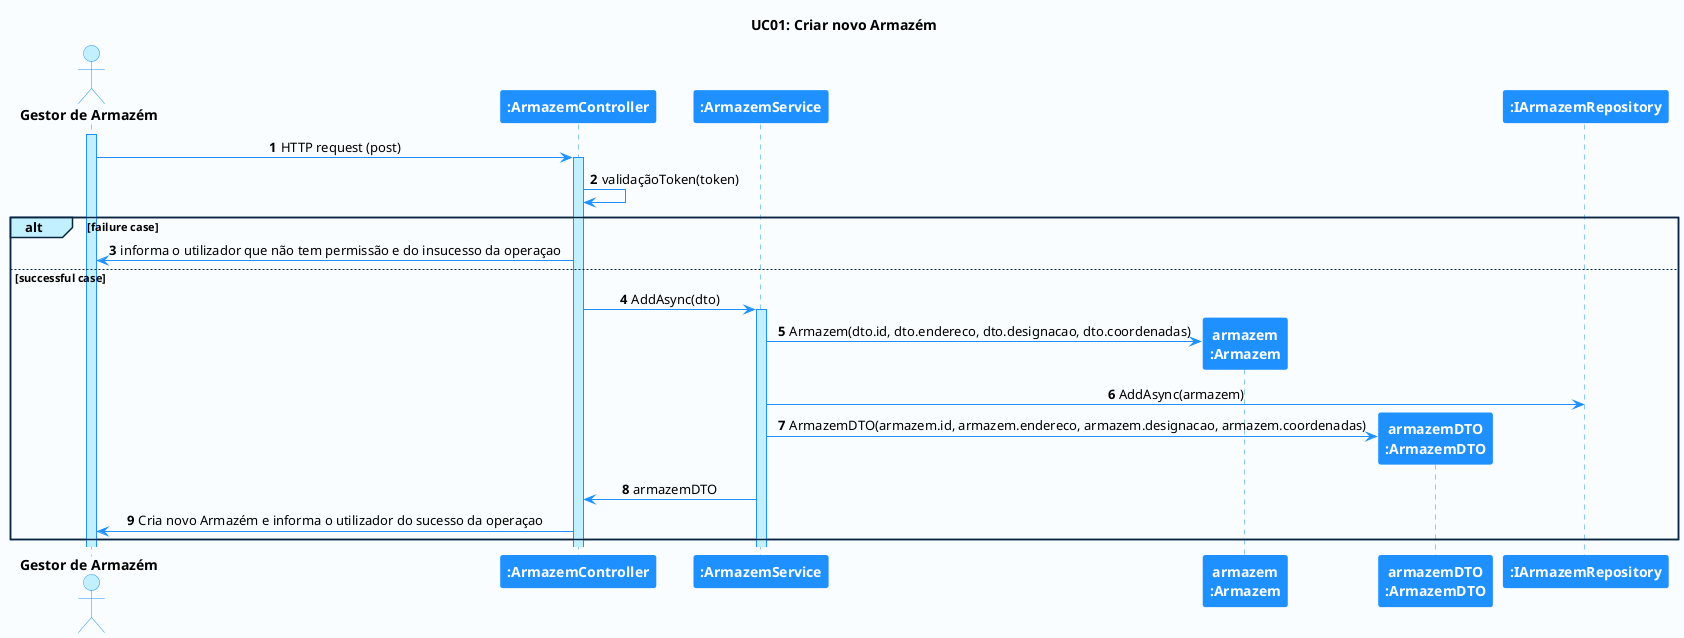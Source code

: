 @startuml hello

'-Style----------------------------------------------------------------------------------------------------------------

autonumber

skinparam DefaultTextAlignment center

skinparam BackgroundColor #fafdff

skinparam sequence {
    LifeLineBorderColor DodgerBlue
    LifeLineBackgroundColor APPLICATION

    ActorBackgroundColor APPLICATION
    ActorBorderColor DodgerBlue

    BackgroundColor #FFFFFF
    ArrowColor DodgerBlue
    BorderColor DodgerBlue

    ParticipantBackgroundColor DodgerBlue
    ParticipantFontColor #FFFFFF
    ParticipantBorderColor DodgerBlue

    GroupBorderColor #082642
    GroupBackgroundColor APPLICATION
}

skinparam note {
    LifeLineBorderColor DodgerBlue
    LifeLineBackgroundColor APPLICATION

    ActorBackgroundColor APPLICATION
    ActorBorderColor DodgerBlue

    BackgroundColor #FFFFFF
    ArrowColor DodgerBlue
    BorderColor DodgerBlue

    ParticipantBackgroundColor DodgerBlue
    ParticipantFontColor #FFFFFF
    ParticipantBorderColor DodgerBlue

    GroupBorderColor #082642
    GroupBackgroundColor APPLICATION
}

'-Title----------------------------------------------------------------------------------------------------------------

title UC01: Criar novo Armazém
'-Actors/Participants--------------------------------------------------------------------------------------------------

actor "<b>Gestor de Armazém" as A
participant "<b>:ArmazemController" as AC
participant "<b>:ArmazemService" as ASR
participant "<b>armazem\n<b>:Armazem" as ARM
participant "<b>armazemDTO\n<b>:ArmazemDTO" as AD
participant "<b>:IArmazemRepository" as AR


'-Associations---------------------------------------------------------------------------------------------------------

activate A

A -> AC: HTTP request (post)
activate AC

AC -> AC: validaçãoToken(token)
alt failure case
AC -> A : informa o utilizador que não tem permissão e do insucesso da operaçao
else successful case
AC -> ASR: AddAsync(dto)
activate ASR

create ARM
ASR -> ARM: Armazem(dto.id, dto.endereco, dto.designacao, dto.coordenadas)

ASR -> AR: AddAsync(armazem)

create AD
ASR -> AD: ArmazemDTO(armazem.id, armazem.endereco, armazem.designacao, armazem.coordenadas)

ASR -> AC: armazemDTO

AC -> A: Cria novo Armazém e informa o utilizador do sucesso da operaçao
end
'----------------------------------------------------------------------------------------------------------------------

@enduml
